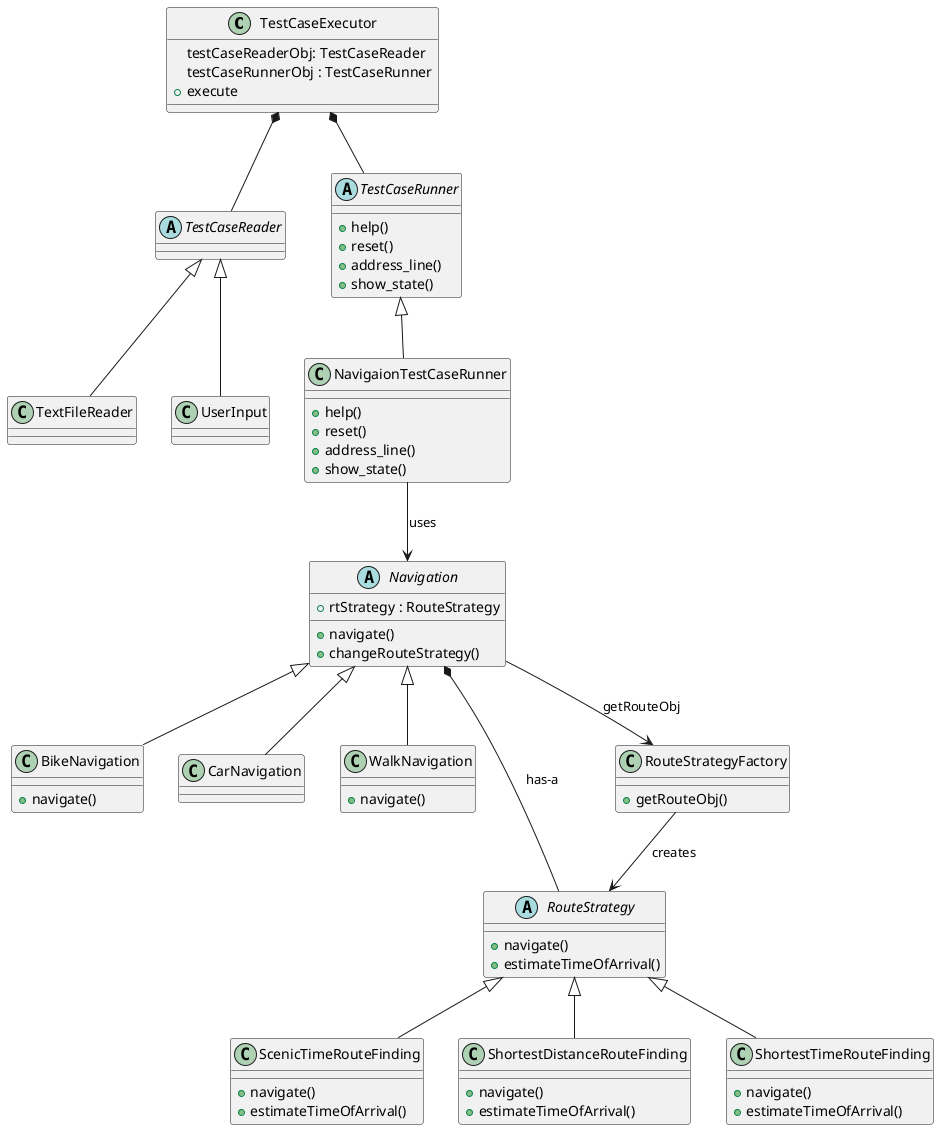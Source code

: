 @startuml abc

/'
class Dummy {
-field1
#field2
~method1()
+method2()
}'/

class TestCaseExecutor{
    testCaseReaderObj: TestCaseReader
    testCaseRunnerObj : TestCaseRunner
    +execute
}

TestCaseExecutor *-- TestCaseReader
TestCaseExecutor *-- TestCaseRunner
abstract TestCaseReader{

}

class TextFileReader extends TestCaseReader{

}

class UserInput extends TestCaseReader{

}

abstract class TestCaseRunner{
    +help()
    +reset()
    +address_line()
    +show_state()
}

class NavigaionTestCaseRunner extends TestCaseRunner{
    +help()
    +reset()
    +address_line()
    +show_state()
}

abstract class Navigation{
    +rtStrategy : RouteStrategy
    +navigate()
    +changeRouteStrategy()
}

class BikeNavigation extends Navigation{
    +navigate()
}

class CarNavigation extends Navigation{
}

class WalkNavigation extends Navigation{
    +navigate()
}

abstract class RouteStrategy{
    +navigate()
    +estimateTimeOfArrival()
}

class ScenicTimeRouteFinding extends RouteStrategy{
    +navigate()
    +estimateTimeOfArrival()
}

class ShortestDistanceRouteFinding extends RouteStrategy{
    +navigate()
    +estimateTimeOfArrival()
}

class ShortestTimeRouteFinding extends RouteStrategy{
    +navigate()
    +estimateTimeOfArrival()
}

class RouteStrategyFactory{
    +getRouteObj()
}

Navigation *-- RouteStrategy : has-a
RouteStrategyFactory --> RouteStrategy : creates
Navigation --> RouteStrategyFactory : getRouteObj
NavigaionTestCaseRunner --> Navigation : uses
@enduml